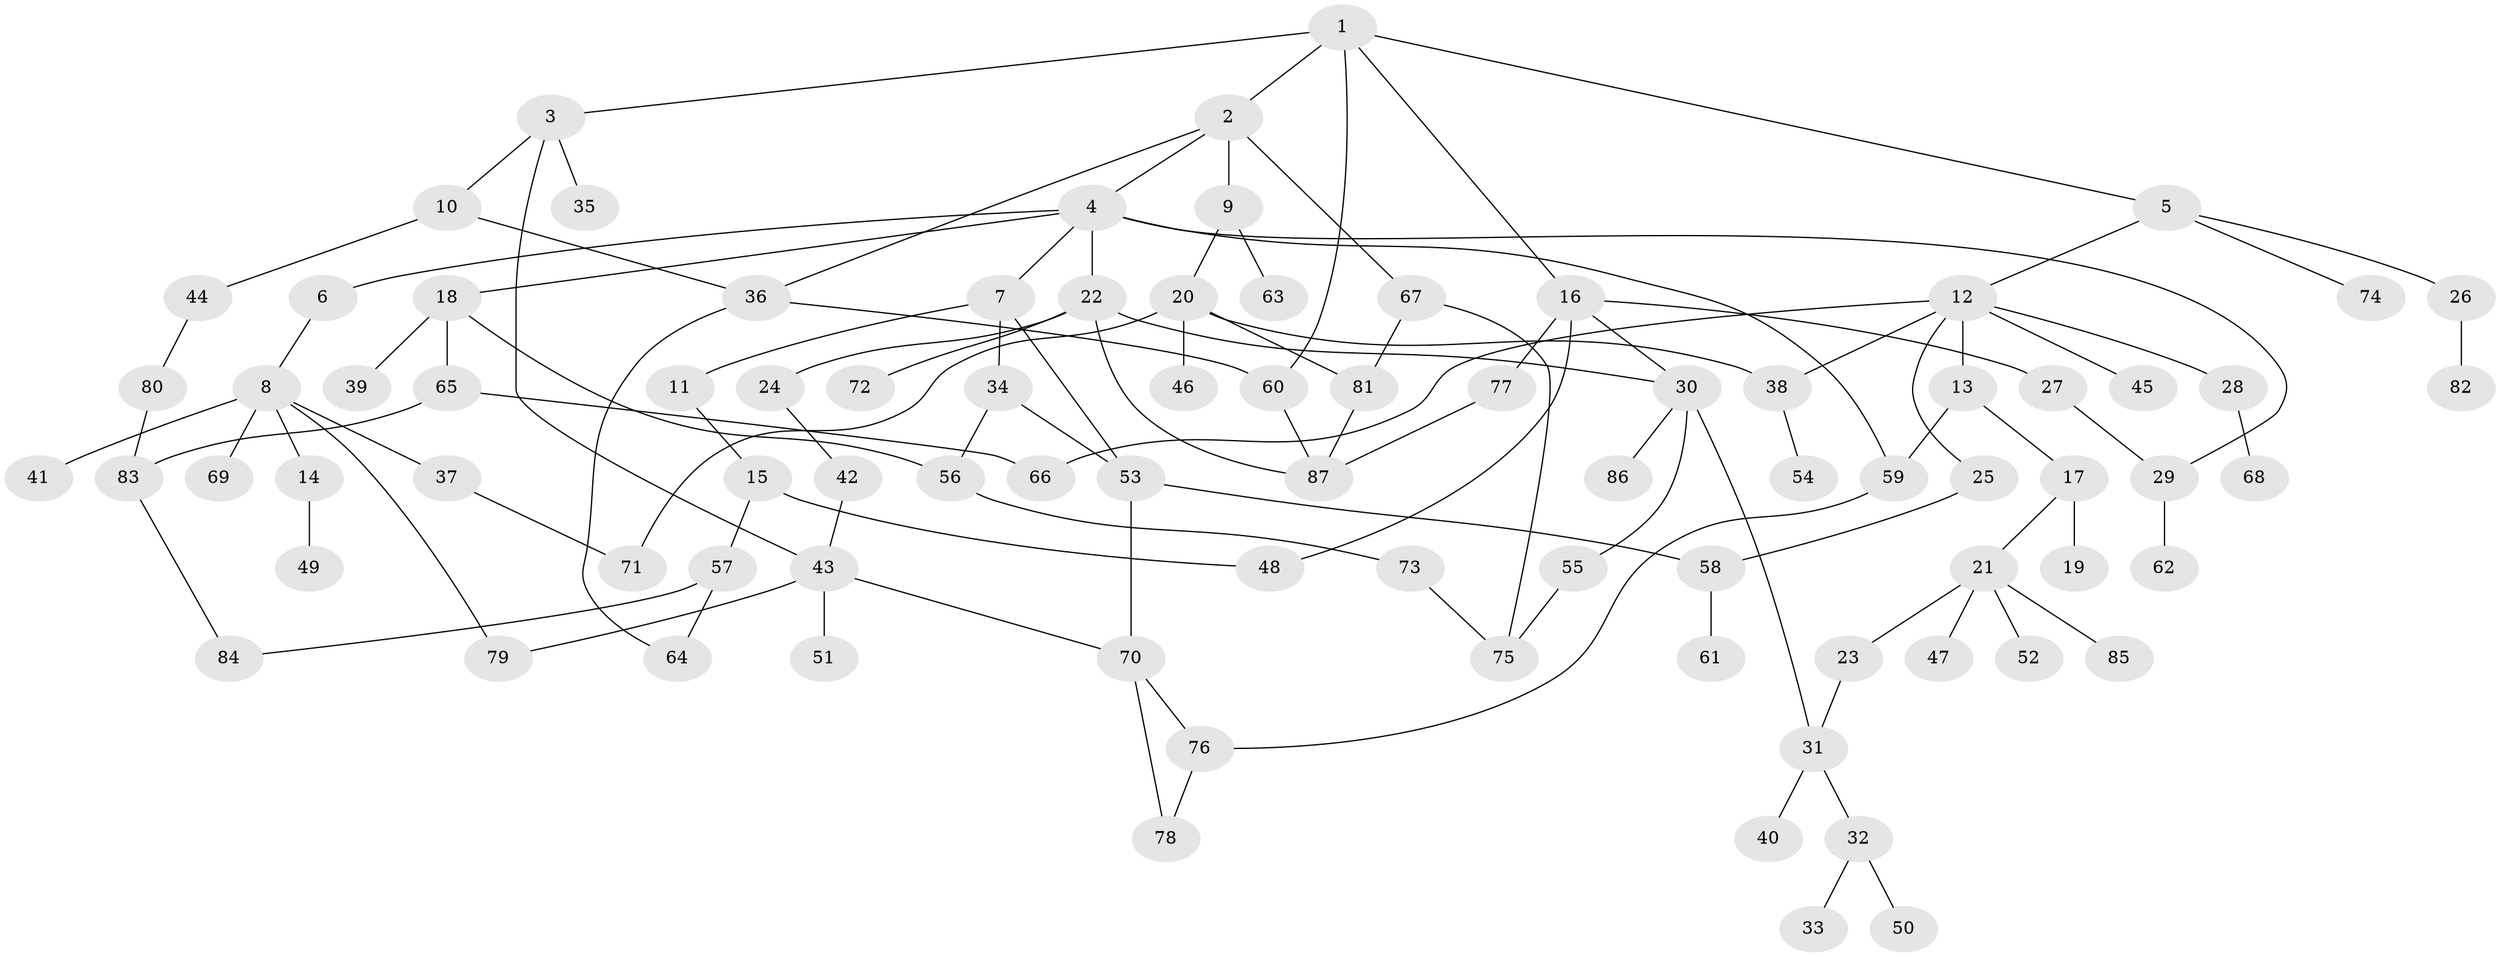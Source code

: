 // coarse degree distribution, {5: 0.15, 3: 0.11666666666666667, 9: 0.016666666666666666, 2: 0.25, 4: 0.11666666666666667, 6: 0.03333333333333333, 7: 0.016666666666666666, 1: 0.3}
// Generated by graph-tools (version 1.1) at 2025/23/03/03/25 07:23:35]
// undirected, 87 vertices, 113 edges
graph export_dot {
graph [start="1"]
  node [color=gray90,style=filled];
  1;
  2;
  3;
  4;
  5;
  6;
  7;
  8;
  9;
  10;
  11;
  12;
  13;
  14;
  15;
  16;
  17;
  18;
  19;
  20;
  21;
  22;
  23;
  24;
  25;
  26;
  27;
  28;
  29;
  30;
  31;
  32;
  33;
  34;
  35;
  36;
  37;
  38;
  39;
  40;
  41;
  42;
  43;
  44;
  45;
  46;
  47;
  48;
  49;
  50;
  51;
  52;
  53;
  54;
  55;
  56;
  57;
  58;
  59;
  60;
  61;
  62;
  63;
  64;
  65;
  66;
  67;
  68;
  69;
  70;
  71;
  72;
  73;
  74;
  75;
  76;
  77;
  78;
  79;
  80;
  81;
  82;
  83;
  84;
  85;
  86;
  87;
  1 -- 2;
  1 -- 3;
  1 -- 5;
  1 -- 16;
  1 -- 60;
  2 -- 4;
  2 -- 9;
  2 -- 67;
  2 -- 36;
  3 -- 10;
  3 -- 35;
  3 -- 43;
  4 -- 6;
  4 -- 7;
  4 -- 18;
  4 -- 22;
  4 -- 59;
  4 -- 29;
  5 -- 12;
  5 -- 26;
  5 -- 74;
  6 -- 8;
  7 -- 11;
  7 -- 34;
  7 -- 53;
  8 -- 14;
  8 -- 37;
  8 -- 41;
  8 -- 69;
  8 -- 79;
  9 -- 20;
  9 -- 63;
  10 -- 36;
  10 -- 44;
  11 -- 15;
  12 -- 13;
  12 -- 25;
  12 -- 28;
  12 -- 45;
  12 -- 66;
  12 -- 38;
  13 -- 17;
  13 -- 59;
  14 -- 49;
  15 -- 48;
  15 -- 57;
  16 -- 27;
  16 -- 77;
  16 -- 30;
  16 -- 48;
  17 -- 19;
  17 -- 21;
  18 -- 39;
  18 -- 56;
  18 -- 65;
  20 -- 38;
  20 -- 46;
  20 -- 71;
  20 -- 81;
  21 -- 23;
  21 -- 47;
  21 -- 52;
  21 -- 85;
  22 -- 24;
  22 -- 30;
  22 -- 72;
  22 -- 87;
  23 -- 31;
  24 -- 42;
  25 -- 58;
  26 -- 82;
  27 -- 29;
  28 -- 68;
  29 -- 62;
  30 -- 31;
  30 -- 55;
  30 -- 86;
  31 -- 32;
  31 -- 40;
  32 -- 33;
  32 -- 50;
  34 -- 56;
  34 -- 53;
  36 -- 60;
  36 -- 64;
  37 -- 71;
  38 -- 54;
  42 -- 43;
  43 -- 51;
  43 -- 79;
  43 -- 70;
  44 -- 80;
  53 -- 58;
  53 -- 70;
  55 -- 75;
  56 -- 73;
  57 -- 84;
  57 -- 64;
  58 -- 61;
  59 -- 76;
  60 -- 87;
  65 -- 83;
  65 -- 66;
  67 -- 75;
  67 -- 81;
  70 -- 76;
  70 -- 78;
  73 -- 75;
  76 -- 78;
  77 -- 87;
  80 -- 83;
  81 -- 87;
  83 -- 84;
}
